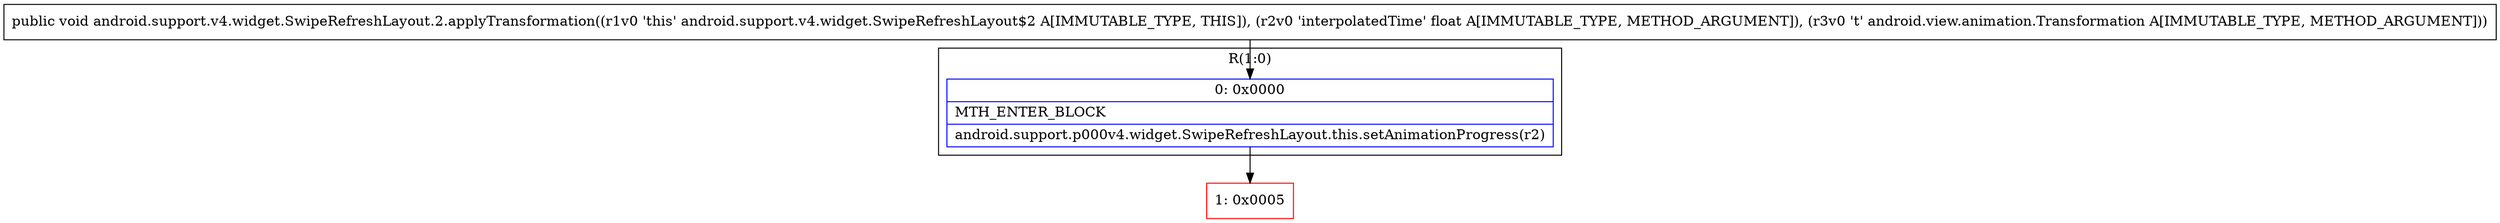digraph "CFG forandroid.support.v4.widget.SwipeRefreshLayout.2.applyTransformation(FLandroid\/view\/animation\/Transformation;)V" {
subgraph cluster_Region_1906939004 {
label = "R(1:0)";
node [shape=record,color=blue];
Node_0 [shape=record,label="{0\:\ 0x0000|MTH_ENTER_BLOCK\l|android.support.p000v4.widget.SwipeRefreshLayout.this.setAnimationProgress(r2)\l}"];
}
Node_1 [shape=record,color=red,label="{1\:\ 0x0005}"];
MethodNode[shape=record,label="{public void android.support.v4.widget.SwipeRefreshLayout.2.applyTransformation((r1v0 'this' android.support.v4.widget.SwipeRefreshLayout$2 A[IMMUTABLE_TYPE, THIS]), (r2v0 'interpolatedTime' float A[IMMUTABLE_TYPE, METHOD_ARGUMENT]), (r3v0 't' android.view.animation.Transformation A[IMMUTABLE_TYPE, METHOD_ARGUMENT])) }"];
MethodNode -> Node_0;
Node_0 -> Node_1;
}

